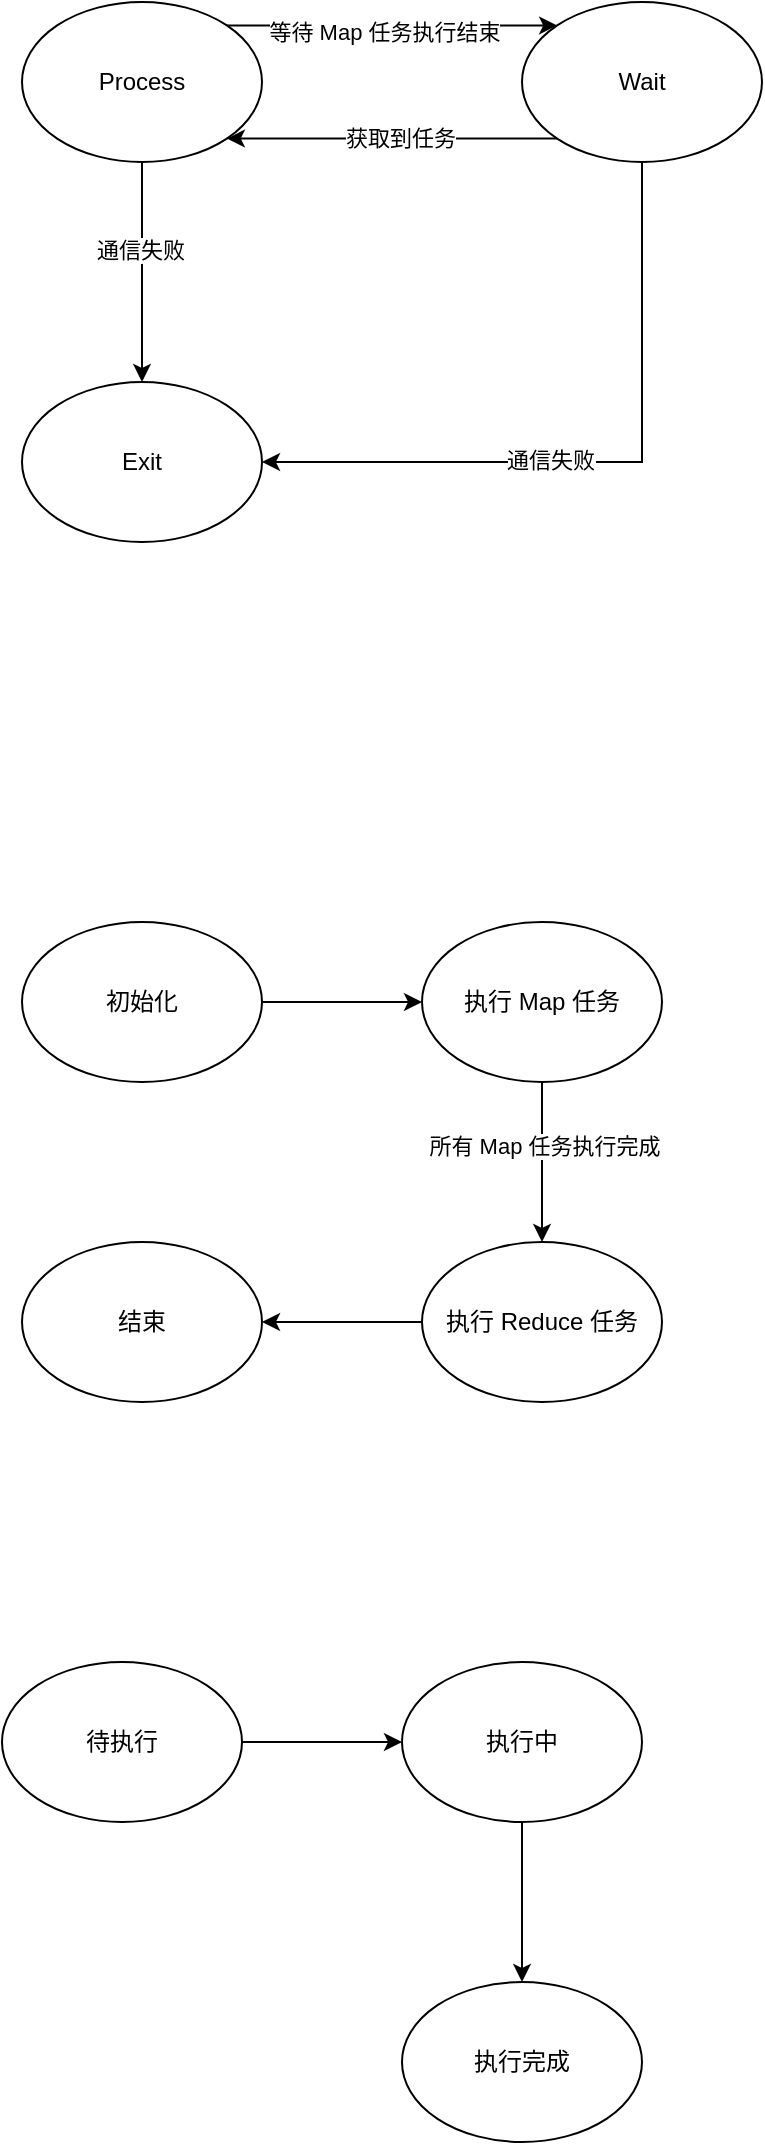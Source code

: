 <mxfile version="22.1.17" type="github">
  <diagram name="第 1 页" id="GogT9lOJ3fSnXhW_0H4U">
    <mxGraphModel dx="1221" dy="777" grid="1" gridSize="10" guides="1" tooltips="1" connect="1" arrows="1" fold="1" page="1" pageScale="1" pageWidth="827" pageHeight="1169" math="0" shadow="0">
      <root>
        <mxCell id="0" />
        <mxCell id="1" parent="0" />
        <mxCell id="I_q6hMHoVCfpZiTIFzcW-4" style="edgeStyle=orthogonalEdgeStyle;rounded=0;orthogonalLoop=1;jettySize=auto;html=1;entryX=0.5;entryY=0;entryDx=0;entryDy=0;" edge="1" parent="1" source="I_q6hMHoVCfpZiTIFzcW-1" target="I_q6hMHoVCfpZiTIFzcW-3">
          <mxGeometry relative="1" as="geometry" />
        </mxCell>
        <mxCell id="I_q6hMHoVCfpZiTIFzcW-8" value="通信失败" style="edgeLabel;html=1;align=center;verticalAlign=middle;resizable=0;points=[];" vertex="1" connectable="0" parent="I_q6hMHoVCfpZiTIFzcW-4">
          <mxGeometry x="-0.2" y="-1" relative="1" as="geometry">
            <mxPoint as="offset" />
          </mxGeometry>
        </mxCell>
        <mxCell id="I_q6hMHoVCfpZiTIFzcW-11" style="edgeStyle=orthogonalEdgeStyle;rounded=0;orthogonalLoop=1;jettySize=auto;html=1;exitX=1;exitY=0;exitDx=0;exitDy=0;entryX=0;entryY=0;entryDx=0;entryDy=0;" edge="1" parent="1" source="I_q6hMHoVCfpZiTIFzcW-1" target="I_q6hMHoVCfpZiTIFzcW-2">
          <mxGeometry relative="1" as="geometry" />
        </mxCell>
        <mxCell id="I_q6hMHoVCfpZiTIFzcW-13" value="等待 Map 任务执行结束" style="edgeLabel;html=1;align=center;verticalAlign=middle;resizable=0;points=[];" vertex="1" connectable="0" parent="I_q6hMHoVCfpZiTIFzcW-11">
          <mxGeometry x="-0.052" y="-3" relative="1" as="geometry">
            <mxPoint as="offset" />
          </mxGeometry>
        </mxCell>
        <mxCell id="I_q6hMHoVCfpZiTIFzcW-1" value="Process" style="ellipse;whiteSpace=wrap;html=1;" vertex="1" parent="1">
          <mxGeometry x="240" y="200" width="120" height="80" as="geometry" />
        </mxCell>
        <mxCell id="I_q6hMHoVCfpZiTIFzcW-5" style="edgeStyle=orthogonalEdgeStyle;rounded=0;orthogonalLoop=1;jettySize=auto;html=1;entryX=1;entryY=0.5;entryDx=0;entryDy=0;exitX=0.5;exitY=1;exitDx=0;exitDy=0;" edge="1" parent="1" source="I_q6hMHoVCfpZiTIFzcW-2" target="I_q6hMHoVCfpZiTIFzcW-3">
          <mxGeometry relative="1" as="geometry" />
        </mxCell>
        <mxCell id="I_q6hMHoVCfpZiTIFzcW-9" value="通信失败" style="edgeLabel;html=1;align=center;verticalAlign=middle;resizable=0;points=[];" vertex="1" connectable="0" parent="I_q6hMHoVCfpZiTIFzcW-5">
          <mxGeometry x="0.152" y="-1" relative="1" as="geometry">
            <mxPoint as="offset" />
          </mxGeometry>
        </mxCell>
        <mxCell id="I_q6hMHoVCfpZiTIFzcW-7" style="edgeStyle=orthogonalEdgeStyle;rounded=0;orthogonalLoop=1;jettySize=auto;html=1;exitX=0;exitY=1;exitDx=0;exitDy=0;entryX=1;entryY=1;entryDx=0;entryDy=0;" edge="1" parent="1" source="I_q6hMHoVCfpZiTIFzcW-2" target="I_q6hMHoVCfpZiTIFzcW-1">
          <mxGeometry relative="1" as="geometry" />
        </mxCell>
        <mxCell id="I_q6hMHoVCfpZiTIFzcW-12" value="获取到任务" style="edgeLabel;html=1;align=center;verticalAlign=middle;resizable=0;points=[];" vertex="1" connectable="0" parent="I_q6hMHoVCfpZiTIFzcW-7">
          <mxGeometry x="-0.044" y="-1" relative="1" as="geometry">
            <mxPoint as="offset" />
          </mxGeometry>
        </mxCell>
        <mxCell id="I_q6hMHoVCfpZiTIFzcW-2" value="Wait" style="ellipse;whiteSpace=wrap;html=1;" vertex="1" parent="1">
          <mxGeometry x="490" y="200" width="120" height="80" as="geometry" />
        </mxCell>
        <mxCell id="I_q6hMHoVCfpZiTIFzcW-3" value="Exit" style="ellipse;whiteSpace=wrap;html=1;" vertex="1" parent="1">
          <mxGeometry x="240" y="390" width="120" height="80" as="geometry" />
        </mxCell>
        <mxCell id="I_q6hMHoVCfpZiTIFzcW-17" value="" style="edgeStyle=orthogonalEdgeStyle;rounded=0;orthogonalLoop=1;jettySize=auto;html=1;" edge="1" parent="1" source="I_q6hMHoVCfpZiTIFzcW-15" target="I_q6hMHoVCfpZiTIFzcW-16">
          <mxGeometry relative="1" as="geometry" />
        </mxCell>
        <mxCell id="I_q6hMHoVCfpZiTIFzcW-15" value="初始化" style="ellipse;whiteSpace=wrap;html=1;" vertex="1" parent="1">
          <mxGeometry x="240" y="660" width="120" height="80" as="geometry" />
        </mxCell>
        <mxCell id="I_q6hMHoVCfpZiTIFzcW-19" value="" style="edgeStyle=orthogonalEdgeStyle;rounded=0;orthogonalLoop=1;jettySize=auto;html=1;" edge="1" parent="1" source="I_q6hMHoVCfpZiTIFzcW-16" target="I_q6hMHoVCfpZiTIFzcW-18">
          <mxGeometry relative="1" as="geometry" />
        </mxCell>
        <mxCell id="I_q6hMHoVCfpZiTIFzcW-22" value="所有 Map 任务执行完成" style="edgeLabel;html=1;align=center;verticalAlign=middle;resizable=0;points=[];" vertex="1" connectable="0" parent="I_q6hMHoVCfpZiTIFzcW-19">
          <mxGeometry x="-0.208" y="1" relative="1" as="geometry">
            <mxPoint as="offset" />
          </mxGeometry>
        </mxCell>
        <mxCell id="I_q6hMHoVCfpZiTIFzcW-16" value="执行 Map 任务" style="ellipse;whiteSpace=wrap;html=1;" vertex="1" parent="1">
          <mxGeometry x="440" y="660" width="120" height="80" as="geometry" />
        </mxCell>
        <mxCell id="I_q6hMHoVCfpZiTIFzcW-21" value="" style="edgeStyle=orthogonalEdgeStyle;rounded=0;orthogonalLoop=1;jettySize=auto;html=1;" edge="1" parent="1" source="I_q6hMHoVCfpZiTIFzcW-18" target="I_q6hMHoVCfpZiTIFzcW-20">
          <mxGeometry relative="1" as="geometry" />
        </mxCell>
        <mxCell id="I_q6hMHoVCfpZiTIFzcW-18" value="执行 Reduce 任务" style="ellipse;whiteSpace=wrap;html=1;" vertex="1" parent="1">
          <mxGeometry x="440" y="820" width="120" height="80" as="geometry" />
        </mxCell>
        <mxCell id="I_q6hMHoVCfpZiTIFzcW-20" value="结束" style="ellipse;whiteSpace=wrap;html=1;" vertex="1" parent="1">
          <mxGeometry x="240" y="820" width="120" height="80" as="geometry" />
        </mxCell>
        <mxCell id="I_q6hMHoVCfpZiTIFzcW-26" value="" style="edgeStyle=orthogonalEdgeStyle;rounded=0;orthogonalLoop=1;jettySize=auto;html=1;" edge="1" parent="1" source="I_q6hMHoVCfpZiTIFzcW-24" target="I_q6hMHoVCfpZiTIFzcW-25">
          <mxGeometry relative="1" as="geometry" />
        </mxCell>
        <mxCell id="I_q6hMHoVCfpZiTIFzcW-24" value="待执行" style="ellipse;whiteSpace=wrap;html=1;" vertex="1" parent="1">
          <mxGeometry x="230" y="1030" width="120" height="80" as="geometry" />
        </mxCell>
        <mxCell id="I_q6hMHoVCfpZiTIFzcW-28" value="" style="edgeStyle=orthogonalEdgeStyle;rounded=0;orthogonalLoop=1;jettySize=auto;html=1;" edge="1" parent="1" source="I_q6hMHoVCfpZiTIFzcW-25" target="I_q6hMHoVCfpZiTIFzcW-27">
          <mxGeometry relative="1" as="geometry" />
        </mxCell>
        <mxCell id="I_q6hMHoVCfpZiTIFzcW-25" value="执行中" style="ellipse;whiteSpace=wrap;html=1;" vertex="1" parent="1">
          <mxGeometry x="430" y="1030" width="120" height="80" as="geometry" />
        </mxCell>
        <mxCell id="I_q6hMHoVCfpZiTIFzcW-27" value="执行完成" style="ellipse;whiteSpace=wrap;html=1;" vertex="1" parent="1">
          <mxGeometry x="430" y="1190" width="120" height="80" as="geometry" />
        </mxCell>
      </root>
    </mxGraphModel>
  </diagram>
</mxfile>
